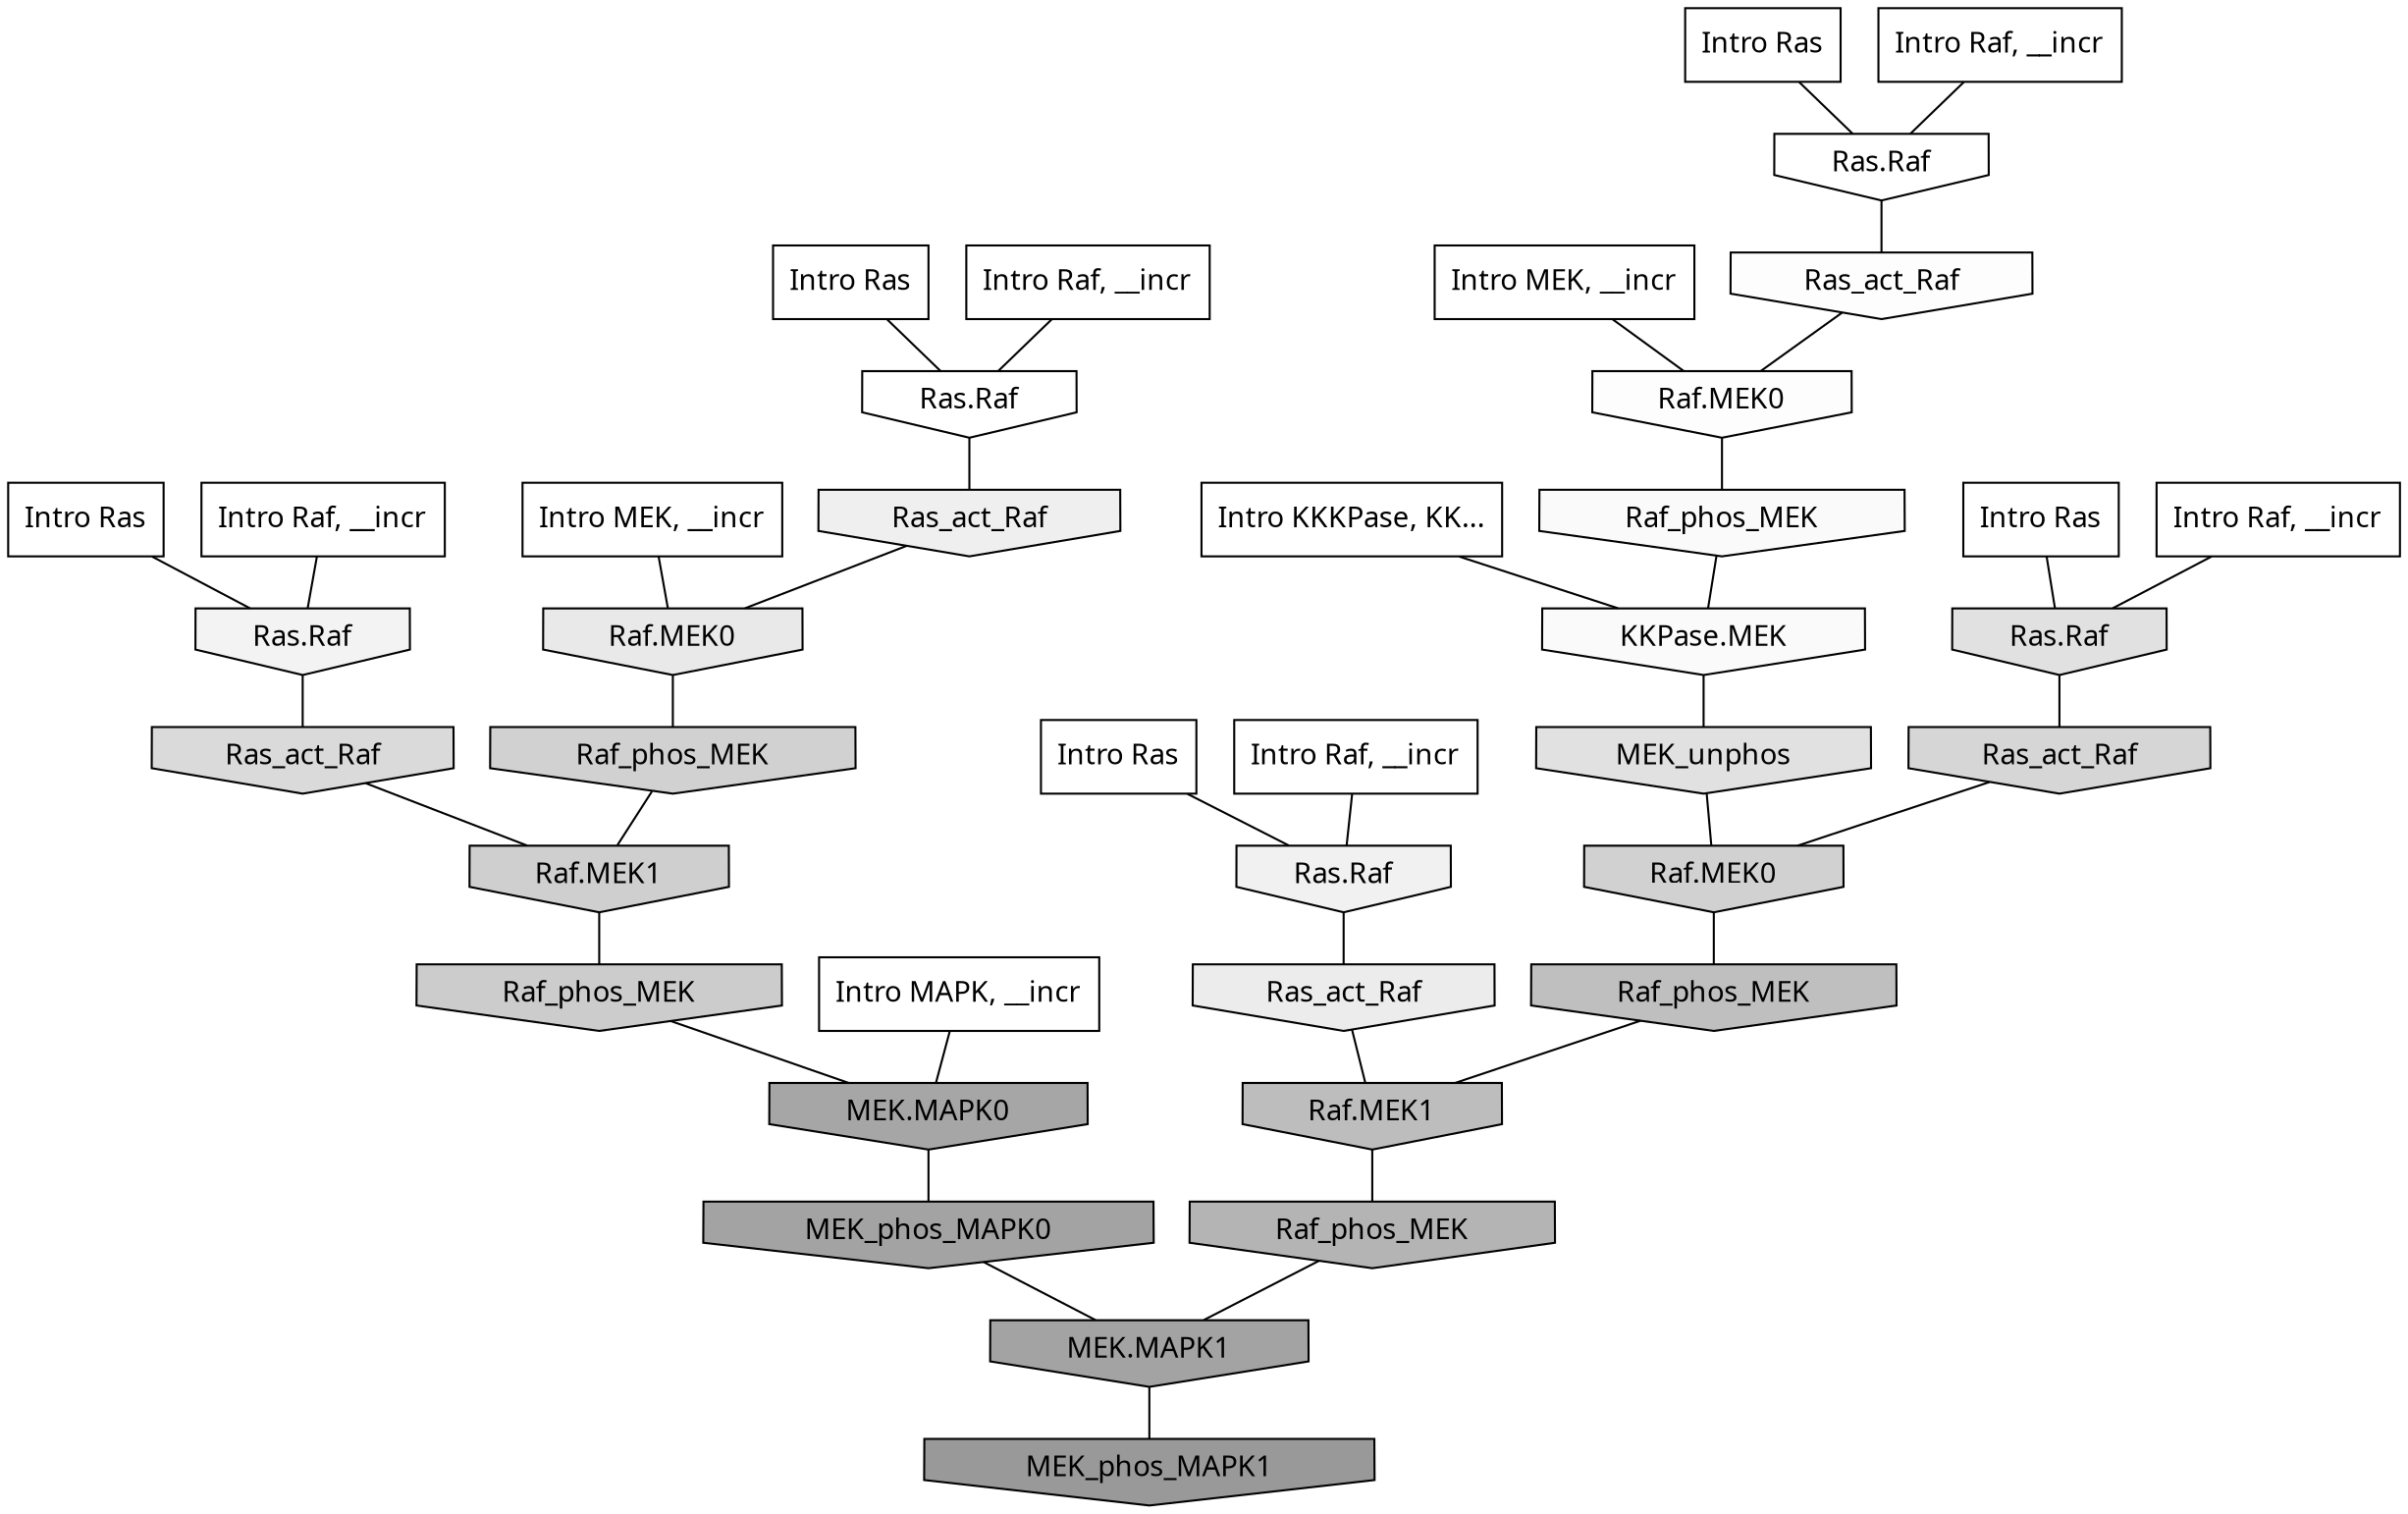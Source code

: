 digraph G{
  rankdir="TB";
  ranksep=0.30;
  node [fontname="CMU Serif"];
  edge [fontname="CMU Serif"];
  
  2 [label="Intro Ras", shape=rectangle, style=filled, fillcolor="0.000 0.000 1.000"]
  
  21 [label="Intro Ras", shape=rectangle, style=filled, fillcolor="0.000 0.000 1.000"]
  
  61 [label="Intro Ras", shape=rectangle, style=filled, fillcolor="0.000 0.000 1.000"]
  
  74 [label="Intro Ras", shape=rectangle, style=filled, fillcolor="0.000 0.000 1.000"]
  
  80 [label="Intro Ras", shape=rectangle, style=filled, fillcolor="0.000 0.000 1.000"]
  
  211 [label="Intro Raf, __incr", shape=rectangle, style=filled, fillcolor="0.000 0.000 1.000"]
  
  446 [label="Intro Raf, __incr", shape=rectangle, style=filled, fillcolor="0.000 0.000 1.000"]
  
  733 [label="Intro Raf, __incr", shape=rectangle, style=filled, fillcolor="0.000 0.000 1.000"]
  
  909 [label="Intro Raf, __incr", shape=rectangle, style=filled, fillcolor="0.000 0.000 1.000"]
  
  1049 [label="Intro Raf, __incr", shape=rectangle, style=filled, fillcolor="0.000 0.000 1.000"]
  
  1437 [label="Intro MEK, __incr", shape=rectangle, style=filled, fillcolor="0.000 0.000 1.000"]
  
  1886 [label="Intro MEK, __incr", shape=rectangle, style=filled, fillcolor="0.000 0.000 1.000"]
  
  2155 [label="Intro MAPK, __incr", shape=rectangle, style=filled, fillcolor="0.000 0.000 1.000"]
  
  3131 [label="Intro KKKPase, KK...", shape=rectangle, style=filled, fillcolor="0.000 0.000 1.000"]
  
  3208 [label="Ras.Raf", shape=invhouse, style=filled, fillcolor="0.000 0.000 1.000"]
  
  3295 [label="Ras.Raf", shape=invhouse, style=filled, fillcolor="0.000 0.000 1.000"]
  
  3392 [label="Ras_act_Raf", shape=invhouse, style=filled, fillcolor="0.000 0.000 0.989"]
  
  3394 [label="Raf.MEK0", shape=invhouse, style=filled, fillcolor="0.000 0.000 0.989"]
  
  3456 [label="Raf_phos_MEK", shape=invhouse, style=filled, fillcolor="0.000 0.000 0.979"]
  
  3459 [label="KKPase.MEK", shape=invhouse, style=filled, fillcolor="0.000 0.000 0.979"]
  
  3741 [label="Ras.Raf", shape=invhouse, style=filled, fillcolor="0.000 0.000 0.950"]
  
  3811 [label="Ras.Raf", shape=invhouse, style=filled, fillcolor="0.000 0.000 0.945"]
  
  4020 [label="Ras_act_Raf", shape=invhouse, style=filled, fillcolor="0.000 0.000 0.934"]
  
  4178 [label="Ras_act_Raf", shape=invhouse, style=filled, fillcolor="0.000 0.000 0.924"]
  
  4327 [label="Raf.MEK0", shape=invhouse, style=filled, fillcolor="0.000 0.000 0.914"]
  
  4960 [label="MEK_unphos", shape=invhouse, style=filled, fillcolor="0.000 0.000 0.880"]
  
  4971 [label="Ras.Raf", shape=invhouse, style=filled, fillcolor="0.000 0.000 0.879"]
  
  5495 [label="Ras_act_Raf", shape=invhouse, style=filled, fillcolor="0.000 0.000 0.853"]
  
  5752 [label="Ras_act_Raf", shape=invhouse, style=filled, fillcolor="0.000 0.000 0.839"]
  
  6191 [label="Raf.MEK0", shape=invhouse, style=filled, fillcolor="0.000 0.000 0.820"]
  
  6269 [label="Raf_phos_MEK", shape=invhouse, style=filled, fillcolor="0.000 0.000 0.817"]
  
  6418 [label="Raf.MEK1", shape=invhouse, style=filled, fillcolor="0.000 0.000 0.812"]
  
  6871 [label="Raf_phos_MEK", shape=invhouse, style=filled, fillcolor="0.000 0.000 0.797"]
  
  8674 [label="Raf_phos_MEK", shape=invhouse, style=filled, fillcolor="0.000 0.000 0.747"]
  
  8988 [label="Raf.MEK1", shape=invhouse, style=filled, fillcolor="0.000 0.000 0.739"]
  
  10662 [label="Raf_phos_MEK", shape=invhouse, style=filled, fillcolor="0.000 0.000 0.706"]
  
  14509 [label="MEK.MAPK0", shape=invhouse, style=filled, fillcolor="0.000 0.000 0.652"]
  
  15381 [label="MEK_phos_MAPK0", shape=invhouse, style=filled, fillcolor="0.000 0.000 0.640"]
  
  15385 [label="MEK.MAPK1", shape=invhouse, style=filled, fillcolor="0.000 0.000 0.639"]
  
  17291 [label="MEK_phos_MAPK1", shape=invhouse, style=filled, fillcolor="0.000 0.000 0.600"]
  
  
  15385 -> 17291 [dir=none, color="0.000 0.000 0.000"] 
  15381 -> 15385 [dir=none, color="0.000 0.000 0.000"] 
  14509 -> 15381 [dir=none, color="0.000 0.000 0.000"] 
  10662 -> 15385 [dir=none, color="0.000 0.000 0.000"] 
  8988 -> 10662 [dir=none, color="0.000 0.000 0.000"] 
  8674 -> 8988 [dir=none, color="0.000 0.000 0.000"] 
  6871 -> 14509 [dir=none, color="0.000 0.000 0.000"] 
  6418 -> 6871 [dir=none, color="0.000 0.000 0.000"] 
  6269 -> 6418 [dir=none, color="0.000 0.000 0.000"] 
  6191 -> 8674 [dir=none, color="0.000 0.000 0.000"] 
  5752 -> 6191 [dir=none, color="0.000 0.000 0.000"] 
  5495 -> 6418 [dir=none, color="0.000 0.000 0.000"] 
  4971 -> 5752 [dir=none, color="0.000 0.000 0.000"] 
  4960 -> 6191 [dir=none, color="0.000 0.000 0.000"] 
  4327 -> 6269 [dir=none, color="0.000 0.000 0.000"] 
  4178 -> 8988 [dir=none, color="0.000 0.000 0.000"] 
  4020 -> 4327 [dir=none, color="0.000 0.000 0.000"] 
  3811 -> 4178 [dir=none, color="0.000 0.000 0.000"] 
  3741 -> 5495 [dir=none, color="0.000 0.000 0.000"] 
  3459 -> 4960 [dir=none, color="0.000 0.000 0.000"] 
  3456 -> 3459 [dir=none, color="0.000 0.000 0.000"] 
  3394 -> 3456 [dir=none, color="0.000 0.000 0.000"] 
  3392 -> 3394 [dir=none, color="0.000 0.000 0.000"] 
  3295 -> 3392 [dir=none, color="0.000 0.000 0.000"] 
  3208 -> 4020 [dir=none, color="0.000 0.000 0.000"] 
  3131 -> 3459 [dir=none, color="0.000 0.000 0.000"] 
  2155 -> 14509 [dir=none, color="0.000 0.000 0.000"] 
  1886 -> 4327 [dir=none, color="0.000 0.000 0.000"] 
  1437 -> 3394 [dir=none, color="0.000 0.000 0.000"] 
  1049 -> 3295 [dir=none, color="0.000 0.000 0.000"] 
  909 -> 4971 [dir=none, color="0.000 0.000 0.000"] 
  733 -> 3208 [dir=none, color="0.000 0.000 0.000"] 
  446 -> 3741 [dir=none, color="0.000 0.000 0.000"] 
  211 -> 3811 [dir=none, color="0.000 0.000 0.000"] 
  80 -> 3811 [dir=none, color="0.000 0.000 0.000"] 
  74 -> 4971 [dir=none, color="0.000 0.000 0.000"] 
  61 -> 3208 [dir=none, color="0.000 0.000 0.000"] 
  21 -> 3295 [dir=none, color="0.000 0.000 0.000"] 
  2 -> 3741 [dir=none, color="0.000 0.000 0.000"] 
  
  }

